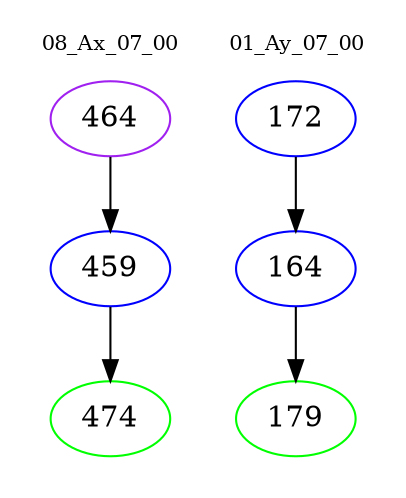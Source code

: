 digraph{
subgraph cluster_0 {
color = white
label = "08_Ax_07_00";
fontsize=10;
T0_464 [label="464", color="purple"]
T0_464 -> T0_459 [color="black"]
T0_459 [label="459", color="blue"]
T0_459 -> T0_474 [color="black"]
T0_474 [label="474", color="green"]
}
subgraph cluster_1 {
color = white
label = "01_Ay_07_00";
fontsize=10;
T1_172 [label="172", color="blue"]
T1_172 -> T1_164 [color="black"]
T1_164 [label="164", color="blue"]
T1_164 -> T1_179 [color="black"]
T1_179 [label="179", color="green"]
}
}
